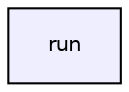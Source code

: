 digraph "run" {
  compound=true
  node [ fontsize="10", fontname="Helvetica"];
  edge [ labelfontsize="10", labelfontname="Helvetica"];
  dir_80928d31b3864afb8062e3f6caa8677b [shape=box, label="run", style="filled", fillcolor="#eeeeff", pencolor="black", URL="dir_80928d31b3864afb8062e3f6caa8677b.html"];
}
